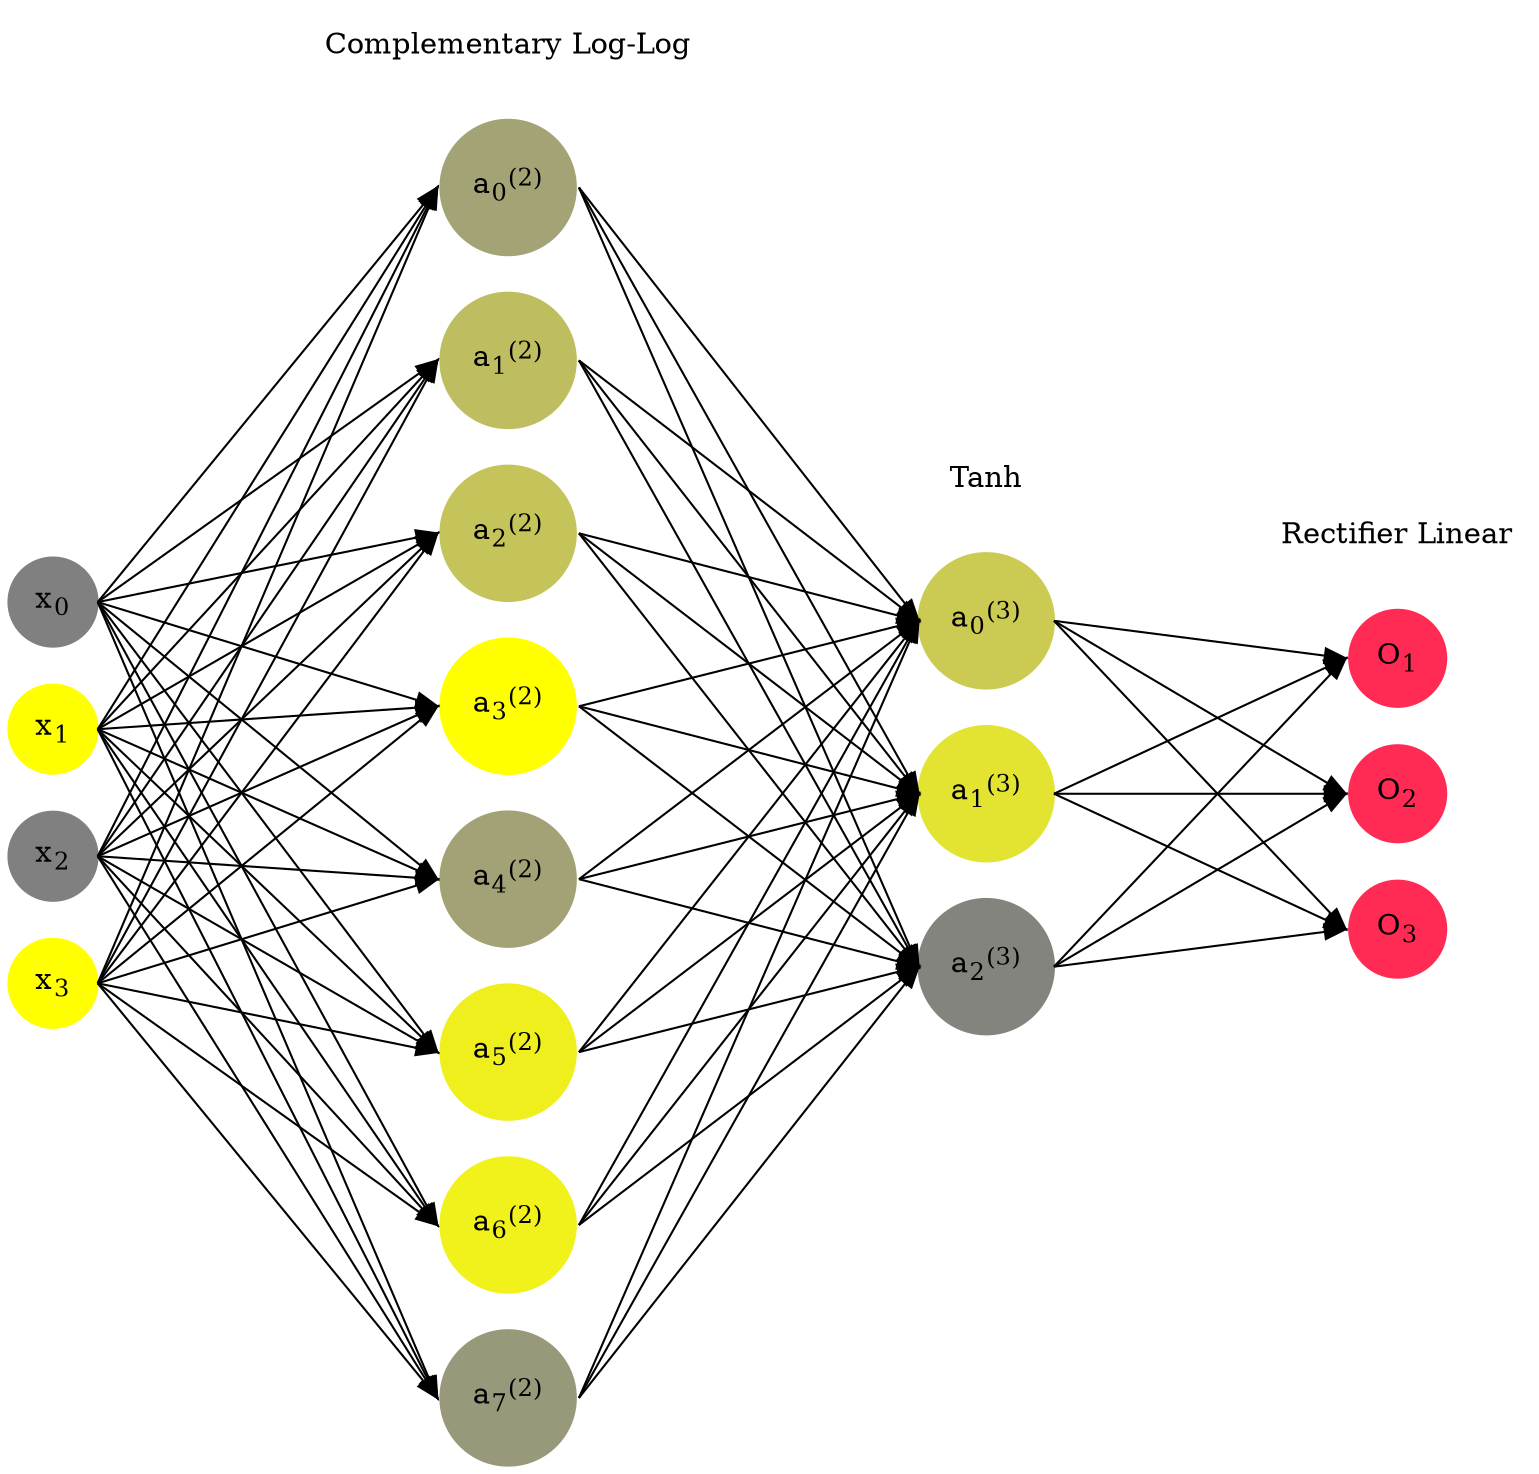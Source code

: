 digraph G {
	rankdir = LR;
	splines=false;
	edge[style=invis];
	ranksep= 1.4;
	{
	node [shape=circle, color="0.1667, 0.0, 0.5", style=filled, fillcolor="0.1667, 0.0, 0.5"];
	x0 [label=<x<sub>0</sub>>];
	}
	{
	node [shape=circle, color="0.1667, 1.0, 1.0", style=filled, fillcolor="0.1667, 1.0, 1.0"];
	x1 [label=<x<sub>1</sub>>];
	}
	{
	node [shape=circle, color="0.1667, 0.0, 0.5", style=filled, fillcolor="0.1667, 0.0, 0.5"];
	x2 [label=<x<sub>2</sub>>];
	}
	{
	node [shape=circle, color="0.1667, 1.0, 1.0", style=filled, fillcolor="0.1667, 1.0, 1.0"];
	x3 [label=<x<sub>3</sub>>];
	}
	{
	node [shape=circle, color="0.1667, 0.275326, 0.637663", style=filled, fillcolor="0.1667, 0.275326, 0.637663"];
	a02 [label=<a<sub>0</sub><sup>(2)</sup>>];
	}
	{
	node [shape=circle, color="0.1667, 0.492186, 0.746093", style=filled, fillcolor="0.1667, 0.492186, 0.746093"];
	a12 [label=<a<sub>1</sub><sup>(2)</sup>>];
	}
	{
	node [shape=circle, color="0.1667, 0.534221, 0.767111", style=filled, fillcolor="0.1667, 0.534221, 0.767111"];
	a22 [label=<a<sub>2</sub><sup>(2)</sup>>];
	}
	{
	node [shape=circle, color="0.1667, 0.999998, 0.999999", style=filled, fillcolor="0.1667, 0.999998, 0.999999"];
	a32 [label=<a<sub>3</sub><sup>(2)</sup>>];
	}
	{
	node [shape=circle, color="0.1667, 0.268466, 0.634233", style=filled, fillcolor="0.1667, 0.268466, 0.634233"];
	a42 [label=<a<sub>4</sub><sup>(2)</sup>>];
	}
	{
	node [shape=circle, color="0.1667, 0.873152, 0.936576", style=filled, fillcolor="0.1667, 0.873152, 0.936576"];
	a52 [label=<a<sub>5</sub><sup>(2)</sup>>];
	}
	{
	node [shape=circle, color="0.1667, 0.884980, 0.942490", style=filled, fillcolor="0.1667, 0.884980, 0.942490"];
	a62 [label=<a<sub>6</sub><sup>(2)</sup>>];
	}
	{
	node [shape=circle, color="0.1667, 0.190800, 0.595400", style=filled, fillcolor="0.1667, 0.190800, 0.595400"];
	a72 [label=<a<sub>7</sub><sup>(2)</sup>>];
	}
	{
	node [shape=circle, color="0.1667, 0.590587, 0.795293", style=filled, fillcolor="0.1667, 0.590587, 0.795293"];
	a03 [label=<a<sub>0</sub><sup>(3)</sup>>];
	}
	{
	node [shape=circle, color="0.1667, 0.776416, 0.888208", style=filled, fillcolor="0.1667, 0.776416, 0.888208"];
	a13 [label=<a<sub>1</sub><sup>(3)</sup>>];
	}
	{
	node [shape=circle, color="0.1667, 0.034493, 0.517247", style=filled, fillcolor="0.1667, 0.034493, 0.517247"];
	a23 [label=<a<sub>2</sub><sup>(3)</sup>>];
	}
	{
	node [shape=circle, color="0.9667, 0.83, 1.0", style=filled, fillcolor="0.9667, 0.83, 1.0"];
	O1 [label=<O<sub>1</sub>>];
	}
	{
	node [shape=circle, color="0.9667, 0.83, 1.0", style=filled, fillcolor="0.9667, 0.83, 1.0"];
	O2 [label=<O<sub>2</sub>>];
	}
	{
	node [shape=circle, color="0.9667, 0.83, 1.0", style=filled, fillcolor="0.9667, 0.83, 1.0"];
	O3 [label=<O<sub>3</sub>>];
	}
	{
	rank=same;
	x0->x1->x2->x3;
	}
	{
	rank=same;
	a02->a12->a22->a32->a42->a52->a62->a72;
	}
	{
	rank=same;
	a03->a13->a23;
	}
	{
	rank=same;
	O1->O2->O3;
	}
	l1 [shape=plaintext,label="Complementary Log-Log"];
	l1->a02;
	{rank=same; l1;a02};
	l2 [shape=plaintext,label="Tanh"];
	l2->a03;
	{rank=same; l2;a03};
	l3 [shape=plaintext,label="Rectifier Linear"];
	l3->O1;
	{rank=same; l3;O1};
edge[style=solid, tailport=e, headport=w];
	{x0;x1;x2;x3} -> {a02;a12;a22;a32;a42;a52;a62;a72};
	{a02;a12;a22;a32;a42;a52;a62;a72} -> {a03;a13;a23};
	{a03;a13;a23} -> {O1,O2,O3};
}